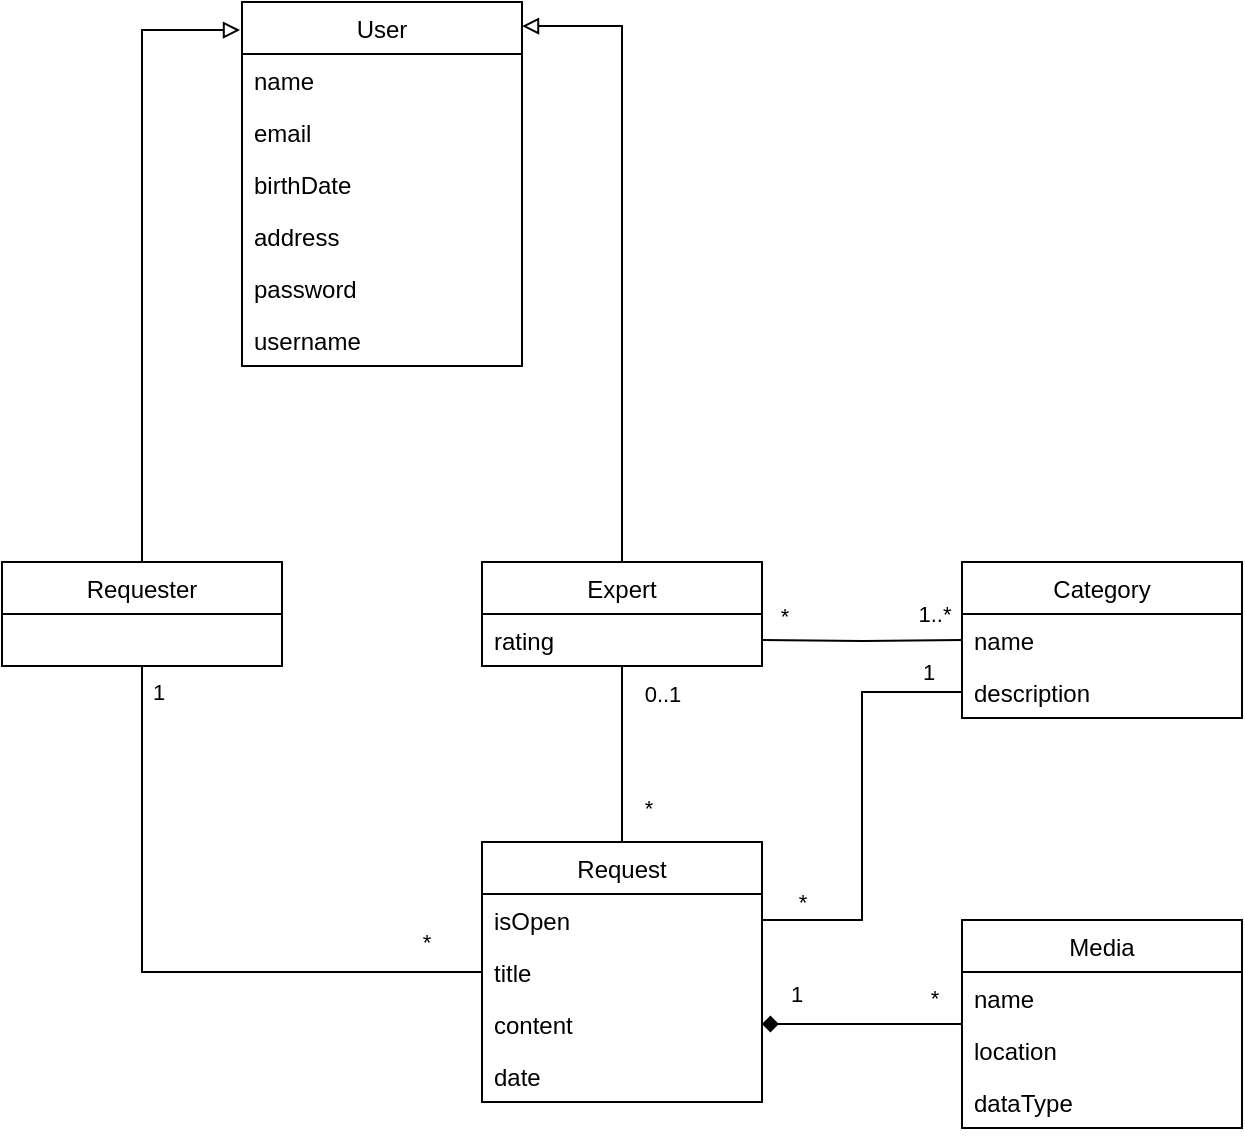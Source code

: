 <mxfile version="17.4.0" type="github">
  <diagram id="ZDxlIlINszNL1pdcRN4t" name="Page-1">
    <mxGraphModel dx="788" dy="538" grid="1" gridSize="10" guides="1" tooltips="1" connect="1" arrows="1" fold="1" page="1" pageScale="1" pageWidth="827" pageHeight="1169" math="0" shadow="0">
      <root>
        <mxCell id="0" />
        <mxCell id="1" parent="0" />
        <mxCell id="tl_DVhKCwuZq20K7D5vW-9" value="User" style="swimlane;fontStyle=0;childLayout=stackLayout;horizontal=1;startSize=26;fillColor=none;horizontalStack=0;resizeParent=1;resizeParentMax=0;resizeLast=0;collapsible=1;marginBottom=0;" vertex="1" parent="1">
          <mxGeometry x="170" y="40" width="140" height="182" as="geometry" />
        </mxCell>
        <mxCell id="tl_DVhKCwuZq20K7D5vW-11" value="name" style="text;strokeColor=none;fillColor=none;align=left;verticalAlign=top;spacingLeft=4;spacingRight=4;overflow=hidden;rotatable=0;points=[[0,0.5],[1,0.5]];portConstraint=eastwest;" vertex="1" parent="tl_DVhKCwuZq20K7D5vW-9">
          <mxGeometry y="26" width="140" height="26" as="geometry" />
        </mxCell>
        <mxCell id="tl_DVhKCwuZq20K7D5vW-12" value="email" style="text;strokeColor=none;fillColor=none;align=left;verticalAlign=top;spacingLeft=4;spacingRight=4;overflow=hidden;rotatable=0;points=[[0,0.5],[1,0.5]];portConstraint=eastwest;" vertex="1" parent="tl_DVhKCwuZq20K7D5vW-9">
          <mxGeometry y="52" width="140" height="26" as="geometry" />
        </mxCell>
        <mxCell id="tl_DVhKCwuZq20K7D5vW-46" value="birthDate" style="text;strokeColor=none;fillColor=none;align=left;verticalAlign=top;spacingLeft=4;spacingRight=4;overflow=hidden;rotatable=0;points=[[0,0.5],[1,0.5]];portConstraint=eastwest;" vertex="1" parent="tl_DVhKCwuZq20K7D5vW-9">
          <mxGeometry y="78" width="140" height="26" as="geometry" />
        </mxCell>
        <mxCell id="tl_DVhKCwuZq20K7D5vW-47" value="address" style="text;strokeColor=none;fillColor=none;align=left;verticalAlign=top;spacingLeft=4;spacingRight=4;overflow=hidden;rotatable=0;points=[[0,0.5],[1,0.5]];portConstraint=eastwest;" vertex="1" parent="tl_DVhKCwuZq20K7D5vW-9">
          <mxGeometry y="104" width="140" height="26" as="geometry" />
        </mxCell>
        <mxCell id="tl_DVhKCwuZq20K7D5vW-48" value="password" style="text;strokeColor=none;fillColor=none;align=left;verticalAlign=top;spacingLeft=4;spacingRight=4;overflow=hidden;rotatable=0;points=[[0,0.5],[1,0.5]];portConstraint=eastwest;" vertex="1" parent="tl_DVhKCwuZq20K7D5vW-9">
          <mxGeometry y="130" width="140" height="26" as="geometry" />
        </mxCell>
        <mxCell id="tl_DVhKCwuZq20K7D5vW-49" value="username" style="text;strokeColor=none;fillColor=none;align=left;verticalAlign=top;spacingLeft=4;spacingRight=4;overflow=hidden;rotatable=0;points=[[0,0.5],[1,0.5]];portConstraint=eastwest;" vertex="1" parent="tl_DVhKCwuZq20K7D5vW-9">
          <mxGeometry y="156" width="140" height="26" as="geometry" />
        </mxCell>
        <mxCell id="tl_DVhKCwuZq20K7D5vW-50" style="edgeStyle=orthogonalEdgeStyle;rounded=0;orthogonalLoop=1;jettySize=auto;html=1;entryX=-0.007;entryY=0.077;entryDx=0;entryDy=0;entryPerimeter=0;endArrow=block;endFill=0;" edge="1" parent="1" source="tl_DVhKCwuZq20K7D5vW-37" target="tl_DVhKCwuZq20K7D5vW-9">
          <mxGeometry relative="1" as="geometry" />
        </mxCell>
        <mxCell id="tl_DVhKCwuZq20K7D5vW-37" value="Requester" style="swimlane;fontStyle=0;childLayout=stackLayout;horizontal=1;startSize=26;fillColor=none;horizontalStack=0;resizeParent=1;resizeParentMax=0;resizeLast=0;collapsible=1;marginBottom=0;" vertex="1" parent="1">
          <mxGeometry x="50" y="320" width="140" height="52" as="geometry" />
        </mxCell>
        <mxCell id="tl_DVhKCwuZq20K7D5vW-51" style="edgeStyle=orthogonalEdgeStyle;rounded=0;orthogonalLoop=1;jettySize=auto;html=1;entryX=1;entryY=0.066;entryDx=0;entryDy=0;entryPerimeter=0;endArrow=block;endFill=0;" edge="1" parent="1" source="tl_DVhKCwuZq20K7D5vW-41" target="tl_DVhKCwuZq20K7D5vW-9">
          <mxGeometry relative="1" as="geometry" />
        </mxCell>
        <mxCell id="tl_DVhKCwuZq20K7D5vW-41" value="Expert" style="swimlane;fontStyle=0;childLayout=stackLayout;horizontal=1;startSize=26;fillColor=none;horizontalStack=0;resizeParent=1;resizeParentMax=0;resizeLast=0;collapsible=1;marginBottom=0;" vertex="1" parent="1">
          <mxGeometry x="290" y="320" width="140" height="52" as="geometry" />
        </mxCell>
        <mxCell id="tl_DVhKCwuZq20K7D5vW-85" value="rating" style="text;strokeColor=none;fillColor=none;align=left;verticalAlign=top;spacingLeft=4;spacingRight=4;overflow=hidden;rotatable=0;points=[[0,0.5],[1,0.5]];portConstraint=eastwest;" vertex="1" parent="tl_DVhKCwuZq20K7D5vW-41">
          <mxGeometry y="26" width="140" height="26" as="geometry" />
        </mxCell>
        <mxCell id="tl_DVhKCwuZq20K7D5vW-52" value="Category" style="swimlane;fontStyle=0;childLayout=stackLayout;horizontal=1;startSize=26;fillColor=none;horizontalStack=0;resizeParent=1;resizeParentMax=0;resizeLast=0;collapsible=1;marginBottom=0;" vertex="1" parent="1">
          <mxGeometry x="530" y="320" width="140" height="78" as="geometry" />
        </mxCell>
        <mxCell id="tl_DVhKCwuZq20K7D5vW-53" value="name" style="text;strokeColor=none;fillColor=none;align=left;verticalAlign=top;spacingLeft=4;spacingRight=4;overflow=hidden;rotatable=0;points=[[0,0.5],[1,0.5]];portConstraint=eastwest;" vertex="1" parent="tl_DVhKCwuZq20K7D5vW-52">
          <mxGeometry y="26" width="140" height="26" as="geometry" />
        </mxCell>
        <mxCell id="tl_DVhKCwuZq20K7D5vW-54" value="description" style="text;strokeColor=none;fillColor=none;align=left;verticalAlign=top;spacingLeft=4;spacingRight=4;overflow=hidden;rotatable=0;points=[[0,0.5],[1,0.5]];portConstraint=eastwest;" vertex="1" parent="tl_DVhKCwuZq20K7D5vW-52">
          <mxGeometry y="52" width="140" height="26" as="geometry" />
        </mxCell>
        <mxCell id="tl_DVhKCwuZq20K7D5vW-56" style="edgeStyle=orthogonalEdgeStyle;rounded=0;orthogonalLoop=1;jettySize=auto;html=1;endArrow=none;endFill=0;" edge="1" parent="1" target="tl_DVhKCwuZq20K7D5vW-53">
          <mxGeometry relative="1" as="geometry">
            <mxPoint x="430" y="359" as="sourcePoint" />
          </mxGeometry>
        </mxCell>
        <mxCell id="tl_DVhKCwuZq20K7D5vW-57" value="1..*" style="edgeLabel;html=1;align=center;verticalAlign=middle;resizable=0;points=[];" vertex="1" connectable="0" parent="tl_DVhKCwuZq20K7D5vW-56">
          <mxGeometry x="0.34" y="-1" relative="1" as="geometry">
            <mxPoint x="19" y="-14" as="offset" />
          </mxGeometry>
        </mxCell>
        <mxCell id="tl_DVhKCwuZq20K7D5vW-58" value="*" style="edgeLabel;html=1;align=center;verticalAlign=middle;resizable=0;points=[];" vertex="1" connectable="0" parent="tl_DVhKCwuZq20K7D5vW-56">
          <mxGeometry x="-0.566" y="-3" relative="1" as="geometry">
            <mxPoint x="-11" y="-15" as="offset" />
          </mxGeometry>
        </mxCell>
        <mxCell id="tl_DVhKCwuZq20K7D5vW-73" style="edgeStyle=orthogonalEdgeStyle;rounded=0;orthogonalLoop=1;jettySize=auto;html=1;endArrow=none;endFill=0;entryX=0.5;entryY=1;entryDx=0;entryDy=0;" edge="1" parent="1" source="tl_DVhKCwuZq20K7D5vW-61" target="tl_DVhKCwuZq20K7D5vW-41">
          <mxGeometry relative="1" as="geometry">
            <mxPoint x="343" y="370" as="targetPoint" />
          </mxGeometry>
        </mxCell>
        <mxCell id="tl_DVhKCwuZq20K7D5vW-78" value="0..1" style="edgeLabel;html=1;align=center;verticalAlign=middle;resizable=0;points=[];" vertex="1" connectable="0" parent="tl_DVhKCwuZq20K7D5vW-73">
          <mxGeometry x="0.394" relative="1" as="geometry">
            <mxPoint x="20" y="-13" as="offset" />
          </mxGeometry>
        </mxCell>
        <mxCell id="tl_DVhKCwuZq20K7D5vW-79" value="*" style="edgeLabel;html=1;align=center;verticalAlign=middle;resizable=0;points=[];" vertex="1" connectable="0" parent="tl_DVhKCwuZq20K7D5vW-73">
          <mxGeometry x="-0.212" relative="1" as="geometry">
            <mxPoint x="13" y="17" as="offset" />
          </mxGeometry>
        </mxCell>
        <mxCell id="tl_DVhKCwuZq20K7D5vW-61" value="Request" style="swimlane;fontStyle=0;childLayout=stackLayout;horizontal=1;startSize=26;fillColor=none;horizontalStack=0;resizeParent=1;resizeParentMax=0;resizeLast=0;collapsible=1;marginBottom=0;" vertex="1" parent="1">
          <mxGeometry x="290" y="460" width="140" height="130" as="geometry" />
        </mxCell>
        <mxCell id="tl_DVhKCwuZq20K7D5vW-62" value="isOpen" style="text;strokeColor=none;fillColor=none;align=left;verticalAlign=top;spacingLeft=4;spacingRight=4;overflow=hidden;rotatable=0;points=[[0,0.5],[1,0.5]];portConstraint=eastwest;" vertex="1" parent="tl_DVhKCwuZq20K7D5vW-61">
          <mxGeometry y="26" width="140" height="26" as="geometry" />
        </mxCell>
        <mxCell id="tl_DVhKCwuZq20K7D5vW-65" value="title" style="text;strokeColor=none;fillColor=none;align=left;verticalAlign=top;spacingLeft=4;spacingRight=4;overflow=hidden;rotatable=0;points=[[0,0.5],[1,0.5]];portConstraint=eastwest;" vertex="1" parent="tl_DVhKCwuZq20K7D5vW-61">
          <mxGeometry y="52" width="140" height="26" as="geometry" />
        </mxCell>
        <mxCell id="tl_DVhKCwuZq20K7D5vW-67" value="content" style="text;strokeColor=none;fillColor=none;align=left;verticalAlign=top;spacingLeft=4;spacingRight=4;overflow=hidden;rotatable=0;points=[[0,0.5],[1,0.5]];portConstraint=eastwest;" vertex="1" parent="tl_DVhKCwuZq20K7D5vW-61">
          <mxGeometry y="78" width="140" height="26" as="geometry" />
        </mxCell>
        <mxCell id="tl_DVhKCwuZq20K7D5vW-71" value="date" style="text;strokeColor=none;fillColor=none;align=left;verticalAlign=top;spacingLeft=4;spacingRight=4;overflow=hidden;rotatable=0;points=[[0,0.5],[1,0.5]];portConstraint=eastwest;" vertex="1" parent="tl_DVhKCwuZq20K7D5vW-61">
          <mxGeometry y="104" width="140" height="26" as="geometry" />
        </mxCell>
        <mxCell id="tl_DVhKCwuZq20K7D5vW-75" style="edgeStyle=orthogonalEdgeStyle;rounded=0;orthogonalLoop=1;jettySize=auto;html=1;entryX=1;entryY=0.5;entryDx=0;entryDy=0;endArrow=diamond;endFill=1;startArrow=none;startFill=0;" edge="1" parent="1" source="tl_DVhKCwuZq20K7D5vW-68" target="tl_DVhKCwuZq20K7D5vW-67">
          <mxGeometry relative="1" as="geometry" />
        </mxCell>
        <mxCell id="tl_DVhKCwuZq20K7D5vW-83" value="*" style="edgeLabel;html=1;align=center;verticalAlign=middle;resizable=0;points=[];" vertex="1" connectable="0" parent="tl_DVhKCwuZq20K7D5vW-75">
          <mxGeometry x="0.054" y="-2" relative="1" as="geometry">
            <mxPoint x="38" y="-11" as="offset" />
          </mxGeometry>
        </mxCell>
        <mxCell id="tl_DVhKCwuZq20K7D5vW-84" value="1" style="edgeLabel;html=1;align=center;verticalAlign=middle;resizable=0;points=[];" vertex="1" connectable="0" parent="tl_DVhKCwuZq20K7D5vW-75">
          <mxGeometry x="0.494" y="-1" relative="1" as="geometry">
            <mxPoint x="-9" y="-14" as="offset" />
          </mxGeometry>
        </mxCell>
        <mxCell id="tl_DVhKCwuZq20K7D5vW-68" value="Media" style="swimlane;fontStyle=0;childLayout=stackLayout;horizontal=1;startSize=26;fillColor=none;horizontalStack=0;resizeParent=1;resizeParentMax=0;resizeLast=0;collapsible=1;marginBottom=0;" vertex="1" parent="1">
          <mxGeometry x="530" y="499" width="140" height="104" as="geometry" />
        </mxCell>
        <mxCell id="tl_DVhKCwuZq20K7D5vW-76" value="name" style="text;strokeColor=none;fillColor=none;align=left;verticalAlign=top;spacingLeft=4;spacingRight=4;overflow=hidden;rotatable=0;points=[[0,0.5],[1,0.5]];portConstraint=eastwest;" vertex="1" parent="tl_DVhKCwuZq20K7D5vW-68">
          <mxGeometry y="26" width="140" height="26" as="geometry" />
        </mxCell>
        <mxCell id="tl_DVhKCwuZq20K7D5vW-69" value="location" style="text;strokeColor=none;fillColor=none;align=left;verticalAlign=top;spacingLeft=4;spacingRight=4;overflow=hidden;rotatable=0;points=[[0,0.5],[1,0.5]];portConstraint=eastwest;" vertex="1" parent="tl_DVhKCwuZq20K7D5vW-68">
          <mxGeometry y="52" width="140" height="26" as="geometry" />
        </mxCell>
        <mxCell id="tl_DVhKCwuZq20K7D5vW-70" value="dataType" style="text;strokeColor=none;fillColor=none;align=left;verticalAlign=top;spacingLeft=4;spacingRight=4;overflow=hidden;rotatable=0;points=[[0,0.5],[1,0.5]];portConstraint=eastwest;" vertex="1" parent="tl_DVhKCwuZq20K7D5vW-68">
          <mxGeometry y="78" width="140" height="26" as="geometry" />
        </mxCell>
        <mxCell id="tl_DVhKCwuZq20K7D5vW-72" style="edgeStyle=orthogonalEdgeStyle;rounded=0;orthogonalLoop=1;jettySize=auto;html=1;entryX=0.5;entryY=1;entryDx=0;entryDy=0;endArrow=none;endFill=0;" edge="1" parent="1" source="tl_DVhKCwuZq20K7D5vW-65" target="tl_DVhKCwuZq20K7D5vW-37">
          <mxGeometry relative="1" as="geometry" />
        </mxCell>
        <mxCell id="tl_DVhKCwuZq20K7D5vW-77" value="1" style="edgeLabel;html=1;align=center;verticalAlign=middle;resizable=0;points=[];" vertex="1" connectable="0" parent="tl_DVhKCwuZq20K7D5vW-72">
          <mxGeometry x="0.923" y="-2" relative="1" as="geometry">
            <mxPoint x="6" as="offset" />
          </mxGeometry>
        </mxCell>
        <mxCell id="tl_DVhKCwuZq20K7D5vW-80" value="*" style="edgeLabel;html=1;align=center;verticalAlign=middle;resizable=0;points=[];" vertex="1" connectable="0" parent="tl_DVhKCwuZq20K7D5vW-72">
          <mxGeometry x="-0.822" y="-1" relative="1" as="geometry">
            <mxPoint y="-14" as="offset" />
          </mxGeometry>
        </mxCell>
        <mxCell id="tl_DVhKCwuZq20K7D5vW-74" style="edgeStyle=orthogonalEdgeStyle;rounded=0;orthogonalLoop=1;jettySize=auto;html=1;entryX=1;entryY=0.5;entryDx=0;entryDy=0;endArrow=none;endFill=0;" edge="1" parent="1" source="tl_DVhKCwuZq20K7D5vW-54" target="tl_DVhKCwuZq20K7D5vW-62">
          <mxGeometry relative="1" as="geometry" />
        </mxCell>
        <mxCell id="tl_DVhKCwuZq20K7D5vW-81" value="1" style="edgeLabel;html=1;align=center;verticalAlign=middle;resizable=0;points=[];" vertex="1" connectable="0" parent="tl_DVhKCwuZq20K7D5vW-74">
          <mxGeometry x="-0.84" relative="1" as="geometry">
            <mxPoint y="-10" as="offset" />
          </mxGeometry>
        </mxCell>
        <mxCell id="tl_DVhKCwuZq20K7D5vW-82" value="*" style="edgeLabel;html=1;align=center;verticalAlign=middle;resizable=0;points=[];" vertex="1" connectable="0" parent="tl_DVhKCwuZq20K7D5vW-74">
          <mxGeometry x="0.678" y="-1" relative="1" as="geometry">
            <mxPoint x="-15" y="-8" as="offset" />
          </mxGeometry>
        </mxCell>
      </root>
    </mxGraphModel>
  </diagram>
</mxfile>
